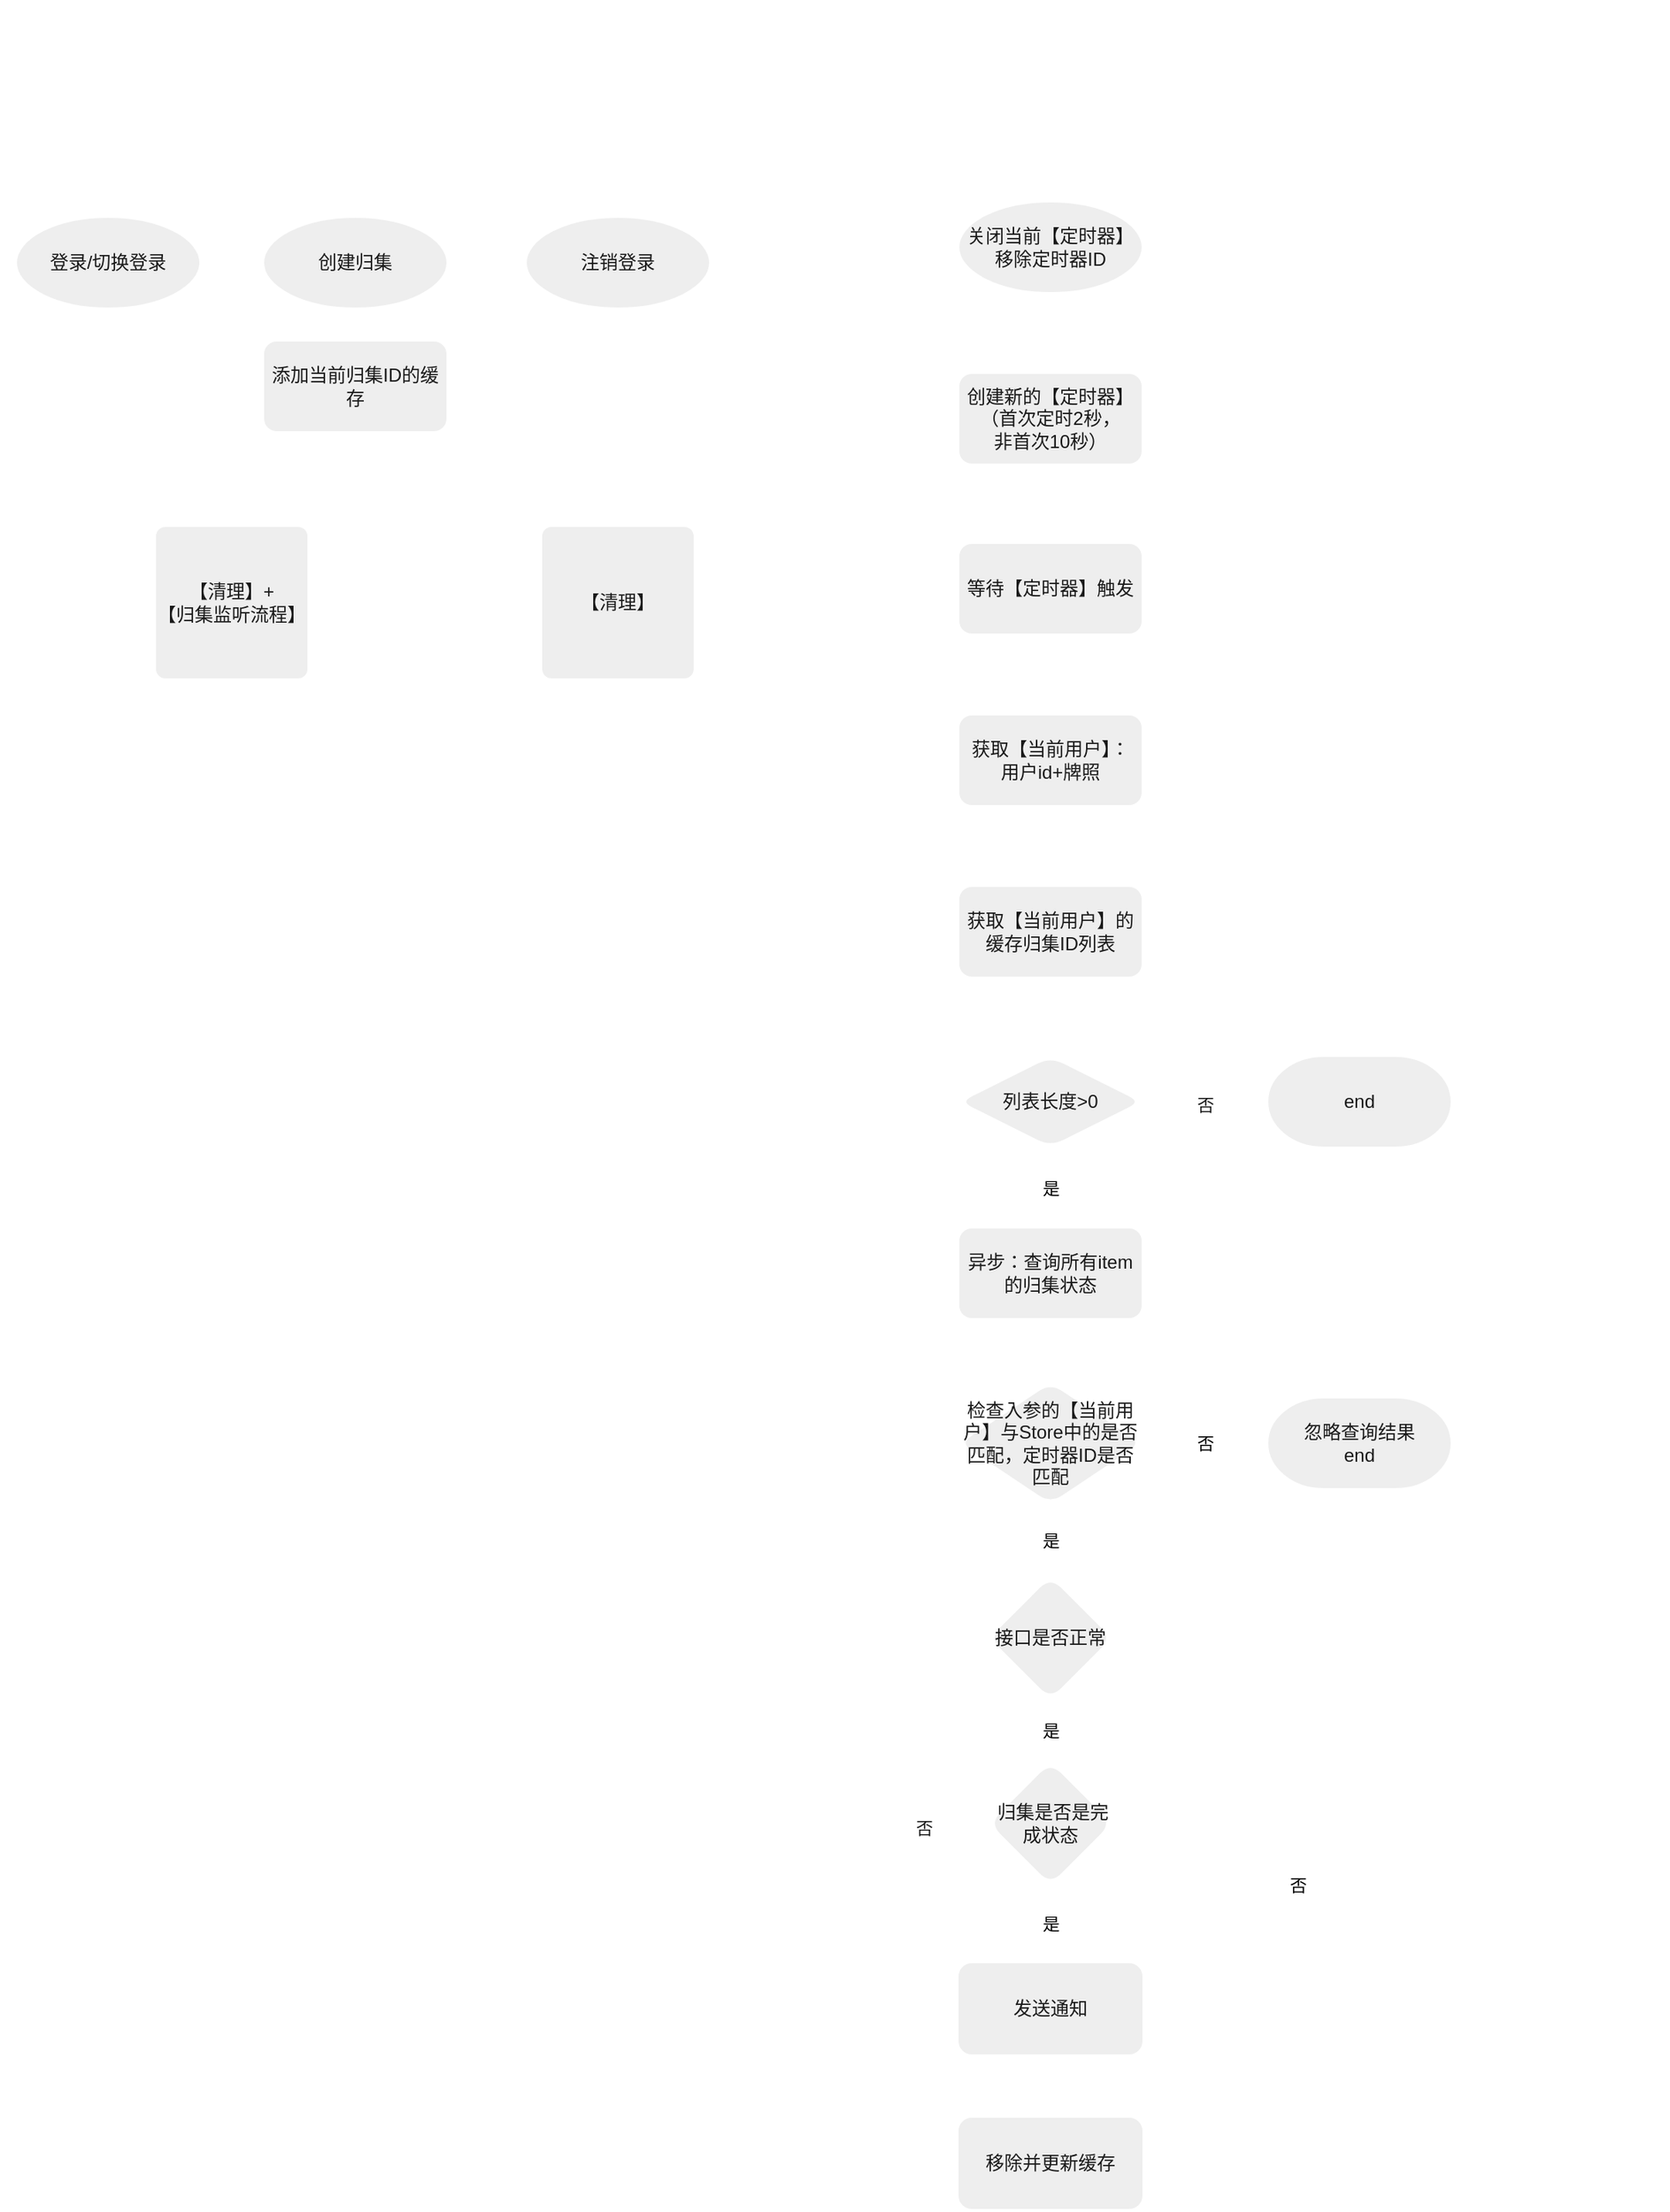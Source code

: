 <mxfile>
    <diagram name="Page-1" id="edf60f1a-56cd-e834-aa8a-f176f3a09ee4">
        <mxGraphModel dx="932" dy="764" grid="1" gridSize="10" guides="1" tooltips="1" connect="1" arrows="1" fold="1" page="1" pageScale="1" pageWidth="1100" pageHeight="850" background="none" math="0" shadow="0">
            <root>
                <mxCell id="0"/>
                <mxCell id="1" parent="0"/>
                <mxCell id="DXMoOa7pvSuEpX1q4dn--13" value="创建新的【定时器】&lt;br&gt;（首次定时2秒，&lt;br&gt;非首次10秒）" style="whiteSpace=wrap;html=1;strokeWidth=2;align=center;rounded=1;labelBackgroundColor=none;fillColor=#EEEEEE;strokeColor=#FFFFFF;fontColor=#1A1A1A;" parent="1" vertex="1">
                    <mxGeometry x="640" y="241" width="120" height="60" as="geometry"/>
                </mxCell>
                <mxCell id="TVt1up-PX-hTX620gNFp-18" style="edgeStyle=orthogonalEdgeStyle;rounded=1;orthogonalLoop=1;jettySize=auto;html=1;entryX=0.5;entryY=0;entryDx=0;entryDy=0;fontSize=11;align=center;labelBackgroundColor=none;strokeColor=#FFFFFF;fontColor=default;" parent="1" source="DXMoOa7pvSuEpX1q4dn--15" target="DXMoOa7pvSuEpX1q4dn--19" edge="1">
                    <mxGeometry relative="1" as="geometry"/>
                </mxCell>
                <mxCell id="DXMoOa7pvSuEpX1q4dn--15" value="获取【当前用户】的缓存归集ID列表" style="whiteSpace=wrap;html=1;strokeWidth=2;align=center;rounded=1;labelBackgroundColor=none;fillColor=#EEEEEE;strokeColor=#FFFFFF;fontColor=#1A1A1A;" parent="1" vertex="1">
                    <mxGeometry x="640" y="573" width="120" height="60" as="geometry"/>
                </mxCell>
                <mxCell id="DXMoOa7pvSuEpX1q4dn--54" value="" style="edgeStyle=orthogonalEdgeStyle;rounded=1;orthogonalLoop=1;jettySize=auto;html=1;align=center;labelBackgroundColor=none;strokeColor=#FFFFFF;fontColor=default;" parent="1" source="DXMoOa7pvSuEpX1q4dn--19" target="DXMoOa7pvSuEpX1q4dn--28" edge="1">
                    <mxGeometry relative="1" as="geometry"/>
                </mxCell>
                <mxCell id="DXMoOa7pvSuEpX1q4dn--55" value="否" style="edgeLabel;html=1;align=center;verticalAlign=middle;resizable=0;points=[];rounded=1;labelBackgroundColor=none;fontColor=#1A1A1A;" parent="DXMoOa7pvSuEpX1q4dn--54" vertex="1" connectable="0">
                    <mxGeometry y="-2" relative="1" as="geometry">
                        <mxPoint as="offset"/>
                    </mxGeometry>
                </mxCell>
                <mxCell id="DXMoOa7pvSuEpX1q4dn--19" value="列表长度&amp;gt;0" style="rhombus;whiteSpace=wrap;html=1;strokeWidth=2;align=center;rounded=1;labelBackgroundColor=none;fillColor=#EEEEEE;strokeColor=#FFFFFF;fontColor=#1A1A1A;" parent="1" vertex="1">
                    <mxGeometry x="640" y="683" width="120" height="60" as="geometry"/>
                </mxCell>
                <mxCell id="DXMoOa7pvSuEpX1q4dn--26" value="关闭当前【定时器】&lt;br&gt;移除定时器ID" style="strokeWidth=2;html=1;shape=mxgraph.flowchart.start_1;whiteSpace=wrap;align=center;rounded=1;labelBackgroundColor=none;fillColor=#EEEEEE;strokeColor=#FFFFFF;fontColor=#1A1A1A;" parent="1" vertex="1">
                    <mxGeometry x="640" y="130" width="120" height="60" as="geometry"/>
                </mxCell>
                <mxCell id="DXMoOa7pvSuEpX1q4dn--29" value="是" style="edgeStyle=orthogonalEdgeStyle;rounded=1;orthogonalLoop=1;jettySize=auto;html=1;entryX=0.5;entryY=0;entryDx=0;entryDy=0;align=center;labelBackgroundColor=none;strokeColor=#FFFFFF;fontColor=default;" parent="1" source="DXMoOa7pvSuEpX1q4dn--19" target="DXMoOa7pvSuEpX1q4dn--50" edge="1">
                    <mxGeometry relative="1" as="geometry">
                        <mxPoint x="1180" y="595" as="sourcePoint"/>
                        <mxPoint x="900" y="635" as="targetPoint"/>
                        <Array as="points">
                            <mxPoint x="700" y="725"/>
                            <mxPoint x="700" y="725"/>
                        </Array>
                    </mxGeometry>
                </mxCell>
                <mxCell id="DXMoOa7pvSuEpX1q4dn--28" value="end" style="strokeWidth=2;html=1;shape=mxgraph.flowchart.terminator;whiteSpace=wrap;align=center;rounded=1;labelBackgroundColor=none;fillColor=#EEEEEE;strokeColor=#FFFFFF;fontColor=#1A1A1A;" parent="1" vertex="1">
                    <mxGeometry x="840" y="683" width="120" height="60" as="geometry"/>
                </mxCell>
                <mxCell id="DXMoOa7pvSuEpX1q4dn--30" value="" style="endArrow=classic;html=1;rounded=1;exitX=0.5;exitY=1;exitDx=0;exitDy=0;exitPerimeter=0;entryX=0.5;entryY=0;entryDx=0;entryDy=0;align=center;labelBackgroundColor=none;strokeColor=#FFFFFF;fontColor=default;" parent="1" source="DXMoOa7pvSuEpX1q4dn--26" target="DXMoOa7pvSuEpX1q4dn--13" edge="1">
                    <mxGeometry width="50" height="50" relative="1" as="geometry">
                        <mxPoint x="880" y="215" as="sourcePoint"/>
                        <mxPoint x="810" y="155" as="targetPoint"/>
                    </mxGeometry>
                </mxCell>
                <mxCell id="DXMoOa7pvSuEpX1q4dn--34" value="" style="edgeStyle=orthogonalEdgeStyle;rounded=1;orthogonalLoop=1;jettySize=auto;html=1;align=center;labelBackgroundColor=none;strokeColor=#FFFFFF;fontColor=default;" parent="1" source="DXMoOa7pvSuEpX1q4dn--31" target="DXMoOa7pvSuEpX1q4dn--33" edge="1">
                    <mxGeometry relative="1" as="geometry"/>
                </mxCell>
                <mxCell id="DXMoOa7pvSuEpX1q4dn--31" value="等待【定时器】触发" style="whiteSpace=wrap;html=1;strokeWidth=2;align=center;rounded=1;labelBackgroundColor=none;fillColor=#EEEEEE;strokeColor=#FFFFFF;fontColor=#1A1A1A;" parent="1" vertex="1">
                    <mxGeometry x="640" y="351" width="120" height="60" as="geometry"/>
                </mxCell>
                <mxCell id="DXMoOa7pvSuEpX1q4dn--32" value="" style="endArrow=classic;html=1;rounded=1;exitX=0.5;exitY=1;exitDx=0;exitDy=0;align=center;labelBackgroundColor=none;strokeColor=#FFFFFF;fontColor=default;" parent="1" source="DXMoOa7pvSuEpX1q4dn--13" target="DXMoOa7pvSuEpX1q4dn--31" edge="1">
                    <mxGeometry width="50" height="50" relative="1" as="geometry">
                        <mxPoint x="970" y="355" as="sourcePoint"/>
                        <mxPoint x="1020" y="305" as="targetPoint"/>
                    </mxGeometry>
                </mxCell>
                <mxCell id="DXMoOa7pvSuEpX1q4dn--33" value="获取【当前用户】：&lt;br&gt;用户id+牌照" style="whiteSpace=wrap;html=1;strokeWidth=2;align=center;rounded=1;labelBackgroundColor=none;fillColor=#EEEEEE;strokeColor=#FFFFFF;fontColor=#1A1A1A;" parent="1" vertex="1">
                    <mxGeometry x="640" y="462" width="120" height="60" as="geometry"/>
                </mxCell>
                <mxCell id="DXMoOa7pvSuEpX1q4dn--35" value="" style="endArrow=classic;html=1;rounded=1;exitX=0.5;exitY=1;exitDx=0;exitDy=0;entryX=0.5;entryY=0;entryDx=0;entryDy=0;align=center;labelBackgroundColor=none;strokeColor=#FFFFFF;fontColor=default;" parent="1" source="DXMoOa7pvSuEpX1q4dn--33" target="DXMoOa7pvSuEpX1q4dn--15" edge="1">
                    <mxGeometry width="50" height="50" relative="1" as="geometry">
                        <mxPoint x="930" y="465" as="sourcePoint"/>
                        <mxPoint x="980" y="415" as="targetPoint"/>
                    </mxGeometry>
                </mxCell>
                <mxCell id="DXMoOa7pvSuEpX1q4dn--42" value="" style="edgeStyle=orthogonalEdgeStyle;rounded=1;orthogonalLoop=1;jettySize=auto;html=1;labelBackgroundColor=none;strokeColor=#FFFFFF;fontColor=default;" parent="1" source="DXMoOa7pvSuEpX1q4dn--39" target="DXMoOa7pvSuEpX1q4dn--41" edge="1">
                    <mxGeometry relative="1" as="geometry"/>
                </mxCell>
                <mxCell id="DXMoOa7pvSuEpX1q4dn--39" value="创建归集" style="strokeWidth=2;html=1;shape=mxgraph.flowchart.start_1;whiteSpace=wrap;rounded=1;labelBackgroundColor=none;fillColor=#EEEEEE;strokeColor=#FFFFFF;fontColor=#1A1A1A;" parent="1" vertex="1">
                    <mxGeometry x="190" y="140" width="120" height="60" as="geometry"/>
                </mxCell>
                <mxCell id="DXMoOa7pvSuEpX1q4dn--40" value="登录/切换登录" style="strokeWidth=2;html=1;shape=mxgraph.flowchart.start_1;whiteSpace=wrap;rounded=1;labelBackgroundColor=none;fillColor=#EEEEEE;strokeColor=#FFFFFF;fontColor=#1A1A1A;" parent="1" vertex="1">
                    <mxGeometry x="30" y="140" width="120" height="60" as="geometry"/>
                </mxCell>
                <mxCell id="DXMoOa7pvSuEpX1q4dn--41" value="添加当前归集ID的缓存" style="whiteSpace=wrap;html=1;strokeWidth=2;rounded=1;labelBackgroundColor=none;fillColor=#EEEEEE;strokeColor=#FFFFFF;fontColor=#1A1A1A;" parent="1" vertex="1">
                    <mxGeometry x="190" y="220" width="120" height="60" as="geometry"/>
                </mxCell>
                <mxCell id="DXMoOa7pvSuEpX1q4dn--43" value="" style="endArrow=classic;html=1;rounded=1;exitX=0.5;exitY=1;exitDx=0;exitDy=0;exitPerimeter=0;labelBackgroundColor=none;strokeColor=#FFFFFF;fontColor=default;" parent="1" source="DXMoOa7pvSuEpX1q4dn--40" target="TVt1up-PX-hTX620gNFp-9" edge="1">
                    <mxGeometry width="50" height="50" relative="1" as="geometry">
                        <mxPoint x="380" y="470" as="sourcePoint"/>
                        <mxPoint x="165.714" y="330" as="targetPoint"/>
                        <Array as="points">
                            <mxPoint x="90" y="300"/>
                            <mxPoint x="170" y="300"/>
                        </Array>
                    </mxGeometry>
                </mxCell>
                <mxCell id="DXMoOa7pvSuEpX1q4dn--45" value="" style="endArrow=none;html=1;rounded=1;entryX=0.5;entryY=1;entryDx=0;entryDy=0;labelBackgroundColor=none;strokeColor=#FFFFFF;fontColor=default;" parent="1" target="DXMoOa7pvSuEpX1q4dn--41" edge="1">
                    <mxGeometry width="50" height="50" relative="1" as="geometry">
                        <mxPoint x="170" y="300" as="sourcePoint"/>
                        <mxPoint x="430" y="420" as="targetPoint"/>
                        <Array as="points">
                            <mxPoint x="250" y="300"/>
                        </Array>
                    </mxGeometry>
                </mxCell>
                <mxCell id="DXMoOa7pvSuEpX1q4dn--59" value="" style="edgeStyle=orthogonalEdgeStyle;rounded=1;orthogonalLoop=1;jettySize=auto;html=1;align=center;labelBackgroundColor=none;strokeColor=#FFFFFF;fontColor=default;" parent="1" source="DXMoOa7pvSuEpX1q4dn--50" target="DXMoOa7pvSuEpX1q4dn--58" edge="1">
                    <mxGeometry relative="1" as="geometry"/>
                </mxCell>
                <mxCell id="DXMoOa7pvSuEpX1q4dn--50" value="异步：查询所有item的归集状态" style="whiteSpace=wrap;html=1;strokeWidth=2;align=center;rounded=1;labelBackgroundColor=none;fillColor=#EEEEEE;strokeColor=#FFFFFF;fontColor=#1A1A1A;" parent="1" vertex="1">
                    <mxGeometry x="640" y="794" width="120" height="60" as="geometry"/>
                </mxCell>
                <mxCell id="DXMoOa7pvSuEpX1q4dn--63" value="否" style="edgeStyle=orthogonalEdgeStyle;rounded=1;orthogonalLoop=1;jettySize=auto;html=1;align=center;labelBackgroundColor=none;strokeColor=#FFFFFF;fontColor=default;" parent="1" source="DXMoOa7pvSuEpX1q4dn--58" target="DXMoOa7pvSuEpX1q4dn--62" edge="1">
                    <mxGeometry relative="1" as="geometry"/>
                </mxCell>
                <mxCell id="TVt1up-PX-hTX620gNFp-5" value="是" style="edgeStyle=orthogonalEdgeStyle;rounded=1;orthogonalLoop=1;jettySize=auto;html=1;align=center;labelBackgroundColor=none;strokeColor=#FFFFFF;fontColor=default;" parent="1" source="DXMoOa7pvSuEpX1q4dn--58" target="icT5uSbhz-Hysp3IrD6e-1" edge="1">
                    <mxGeometry relative="1" as="geometry">
                        <mxPoint x="700" y="1015" as="targetPoint"/>
                    </mxGeometry>
                </mxCell>
                <mxCell id="DXMoOa7pvSuEpX1q4dn--58" value="检查入参的【当前用户】与Store中的是否匹配，定时器ID是否匹配" style="rhombus;whiteSpace=wrap;html=1;strokeWidth=2;align=center;rounded=1;labelBackgroundColor=none;fillColor=#EEEEEE;strokeColor=#FFFFFF;fontColor=#1A1A1A;" parent="1" vertex="1">
                    <mxGeometry x="640" y="894" width="120" height="80" as="geometry"/>
                </mxCell>
                <mxCell id="DXMoOa7pvSuEpX1q4dn--62" value="忽略查询结果&lt;br&gt;end" style="strokeWidth=2;html=1;shape=mxgraph.flowchart.terminator;whiteSpace=wrap;align=center;rounded=1;labelBackgroundColor=none;fillColor=#EEEEEE;strokeColor=#FFFFFF;fontColor=#1A1A1A;" parent="1" vertex="1">
                    <mxGeometry x="840" y="904" width="120" height="60" as="geometry"/>
                </mxCell>
                <mxCell id="TVt1up-PX-hTX620gNFp-1" value="" style="strokeWidth=2;html=1;shape=mxgraph.flowchart.annotation_2;align=center;labelPosition=right;pointerEvents=1;rounded=1;labelBackgroundColor=none;fillColor=#EEEEEE;strokeColor=#FFFFFF;fontColor=#1A1A1A;" parent="1" vertex="1">
                    <mxGeometry x="960" y="884" width="50" height="100" as="geometry"/>
                </mxCell>
                <mxCell id="TVt1up-PX-hTX620gNFp-2" value="key值不匹配，说明&lt;br&gt;1.用户已变更&lt;br style=&quot;font-size: 11px&quot;&gt;2.有其他流程，创建&lt;br&gt;了新的定时器" style="text;html=1;align=left;verticalAlign=middle;resizable=0;points=[];autosize=1;strokeColor=none;fontSize=11;rounded=1;labelBackgroundColor=none;fontColor=#FFFFFF;" parent="1" vertex="1">
                    <mxGeometry x="990" y="904" width="110" height="60" as="geometry"/>
                </mxCell>
                <mxCell id="TVt1up-PX-hTX620gNFp-8" style="edgeStyle=orthogonalEdgeStyle;rounded=1;orthogonalLoop=1;jettySize=auto;html=1;entryX=0;entryY=0.5;entryDx=0;entryDy=0;align=center;labelBackgroundColor=none;strokeColor=#FFFFFF;fontColor=default;" parent="1" source="icT5uSbhz-Hysp3IrD6e-2" target="DXMoOa7pvSuEpX1q4dn--13" edge="1">
                    <mxGeometry relative="1" as="geometry">
                        <Array as="points">
                            <mxPoint x="570" y="1400"/>
                            <mxPoint x="570" y="271"/>
                        </Array>
                        <mxPoint x="640" y="1045" as="sourcePoint"/>
                    </mxGeometry>
                </mxCell>
                <mxCell id="TVt1up-PX-hTX620gNFp-9" value="【清理】+&lt;br&gt;【归集监听流程】" style="rounded=1;whiteSpace=wrap;html=1;absoluteArcSize=1;arcSize=14;strokeWidth=2;align=center;labelBackgroundColor=none;fillColor=#EEEEEE;strokeColor=#FFFFFF;fontColor=#1A1A1A;" parent="1" vertex="1">
                    <mxGeometry x="120" y="340" width="100" height="100" as="geometry"/>
                </mxCell>
                <mxCell id="TVt1up-PX-hTX620gNFp-10" value="&lt;h1&gt;归集完成通知的监听流程&lt;/h1&gt;&lt;p&gt;创建归集后，缓存归集id，轮询归集状态，成功或失败后给出弹窗提示，并清除缓存的归集id&lt;br&gt;&lt;/p&gt;" style="text;html=1;strokeColor=none;fillColor=none;spacing=5;spacingTop=-20;whiteSpace=wrap;overflow=hidden;rounded=1;align=center;labelBackgroundColor=none;fontColor=#FFFFFF;" parent="1" vertex="1">
                    <mxGeometry x="640" y="10" width="360" height="90" as="geometry"/>
                </mxCell>
                <mxCell id="TVt1up-PX-hTX620gNFp-12" value="&lt;h1&gt;【归集监听流程】触发场景&lt;/h1&gt;&lt;p&gt;1.登录/切换用户；2.创建归集；3.注销登录&lt;/p&gt;" style="text;html=1;strokeColor=none;fillColor=none;spacing=5;spacingTop=-20;whiteSpace=wrap;overflow=hidden;rounded=1;align=center;labelBackgroundColor=none;fontColor=#FFFFFF;" parent="1" vertex="1">
                    <mxGeometry x="20" y="10" width="450" height="90" as="geometry"/>
                </mxCell>
                <mxCell id="TVt1up-PX-hTX620gNFp-15" style="edgeStyle=orthogonalEdgeStyle;rounded=1;orthogonalLoop=1;jettySize=auto;html=1;align=center;labelBackgroundColor=none;strokeColor=#FFFFFF;fontColor=default;" parent="1" source="TVt1up-PX-hTX620gNFp-13" target="TVt1up-PX-hTX620gNFp-14" edge="1">
                    <mxGeometry relative="1" as="geometry"/>
                </mxCell>
                <mxCell id="TVt1up-PX-hTX620gNFp-13" value="注销登录" style="strokeWidth=2;html=1;shape=mxgraph.flowchart.start_1;whiteSpace=wrap;rounded=1;labelBackgroundColor=none;fillColor=#EEEEEE;strokeColor=#FFFFFF;fontColor=#1A1A1A;" parent="1" vertex="1">
                    <mxGeometry x="360" y="140" width="120" height="60" as="geometry"/>
                </mxCell>
                <mxCell id="TVt1up-PX-hTX620gNFp-14" value="【清理】" style="rounded=1;whiteSpace=wrap;html=1;absoluteArcSize=1;arcSize=14;strokeWidth=2;align=center;labelBackgroundColor=none;fillColor=#EEEEEE;strokeColor=#FFFFFF;fontColor=#1A1A1A;" parent="1" vertex="1">
                    <mxGeometry x="370" y="340" width="100" height="100" as="geometry"/>
                </mxCell>
                <mxCell id="TVt1up-PX-hTX620gNFp-16" value="" style="strokeWidth=2;html=1;shape=mxgraph.flowchart.annotation_2;align=left;labelPosition=right;pointerEvents=1;rounded=1;labelBackgroundColor=none;fillColor=#EEEEEE;strokeColor=#FFFFFF;fontColor=#1A1A1A;" parent="1" vertex="1">
                    <mxGeometry x="810" y="110" width="50" height="100" as="geometry"/>
                </mxCell>
                <mxCell id="TVt1up-PX-hTX620gNFp-17" value="在每次创建前清理" style="text;html=1;strokeColor=none;fillColor=none;align=center;verticalAlign=middle;whiteSpace=wrap;rounded=1;labelBackgroundColor=none;fontColor=#FFFFFF;" parent="1" vertex="1">
                    <mxGeometry x="840" y="140" width="150" height="20" as="geometry"/>
                </mxCell>
                <mxCell id="icT5uSbhz-Hysp3IrD6e-3" value="否" style="edgeStyle=orthogonalEdgeStyle;rounded=1;orthogonalLoop=1;jettySize=auto;html=1;exitX=1;exitY=0.5;exitDx=0;exitDy=0;labelBackgroundColor=none;strokeColor=#FFFFFF;fontColor=default;" parent="1" source="icT5uSbhz-Hysp3IrD6e-1" target="icT5uSbhz-Hysp3IrD6e-2" edge="1">
                    <mxGeometry relative="1" as="geometry">
                        <Array as="points">
                            <mxPoint x="860" y="1060"/>
                            <mxPoint x="860" y="1400"/>
                        </Array>
                    </mxGeometry>
                </mxCell>
                <mxCell id="icT5uSbhz-Hysp3IrD6e-5" value="是" style="edgeStyle=orthogonalEdgeStyle;rounded=1;orthogonalLoop=1;jettySize=auto;html=1;labelBackgroundColor=none;strokeColor=#FFFFFF;fontColor=default;" parent="1" source="icT5uSbhz-Hysp3IrD6e-1" target="icT5uSbhz-Hysp3IrD6e-6" edge="1">
                    <mxGeometry relative="1" as="geometry">
                        <mxPoint x="800" y="1060" as="targetPoint"/>
                    </mxGeometry>
                </mxCell>
                <mxCell id="icT5uSbhz-Hysp3IrD6e-1" value="接口是否正常" style="rhombus;whiteSpace=wrap;html=1;rounded=1;labelBackgroundColor=none;fillColor=#EEEEEE;strokeColor=#FFFFFF;fontColor=#1A1A1A;" parent="1" vertex="1">
                    <mxGeometry x="660" y="1020" width="80" height="80" as="geometry"/>
                </mxCell>
                <mxCell id="icT5uSbhz-Hysp3IrD6e-2" value="移除并更新缓存" style="whiteSpace=wrap;html=1;rounded=1;labelBackgroundColor=none;fillColor=#EEEEEE;strokeColor=#FFFFFF;fontColor=#1A1A1A;" parent="1" vertex="1">
                    <mxGeometry x="640" y="1370" width="120" height="60" as="geometry"/>
                </mxCell>
                <mxCell id="icT5uSbhz-Hysp3IrD6e-9" value="是" style="edgeStyle=orthogonalEdgeStyle;rounded=1;orthogonalLoop=1;jettySize=auto;html=1;labelBackgroundColor=none;strokeColor=#FFFFFF;fontColor=default;" parent="1" source="icT5uSbhz-Hysp3IrD6e-6" target="icT5uSbhz-Hysp3IrD6e-8" edge="1">
                    <mxGeometry relative="1" as="geometry"/>
                </mxCell>
                <mxCell id="icT5uSbhz-Hysp3IrD6e-11" style="edgeStyle=orthogonalEdgeStyle;rounded=1;orthogonalLoop=1;jettySize=auto;html=1;labelBackgroundColor=none;strokeColor=#FFFFFF;fontColor=default;" parent="1" source="icT5uSbhz-Hysp3IrD6e-6" edge="1">
                    <mxGeometry relative="1" as="geometry">
                        <mxPoint x="570" y="1180" as="targetPoint"/>
                    </mxGeometry>
                </mxCell>
                <mxCell id="icT5uSbhz-Hysp3IrD6e-12" value="否" style="edgeLabel;html=1;align=center;verticalAlign=middle;resizable=0;points=[];rounded=1;labelBackgroundColor=none;fontColor=#1A1A1A;" parent="icT5uSbhz-Hysp3IrD6e-11" vertex="1" connectable="0">
                    <mxGeometry x="-0.072" y="3" relative="1" as="geometry">
                        <mxPoint as="offset"/>
                    </mxGeometry>
                </mxCell>
                <mxCell id="icT5uSbhz-Hysp3IrD6e-6" value="&amp;nbsp;归集是否是完成状态" style="rhombus;whiteSpace=wrap;html=1;rounded=1;labelBackgroundColor=none;fillColor=#EEEEEE;strokeColor=#FFFFFF;fontColor=#1A1A1A;" parent="1" vertex="1">
                    <mxGeometry x="660" y="1140" width="80" height="80" as="geometry"/>
                </mxCell>
                <mxCell id="icT5uSbhz-Hysp3IrD6e-10" style="edgeStyle=orthogonalEdgeStyle;rounded=1;orthogonalLoop=1;jettySize=auto;html=1;labelBackgroundColor=none;strokeColor=#FFFFFF;fontColor=default;" parent="1" source="icT5uSbhz-Hysp3IrD6e-8" target="icT5uSbhz-Hysp3IrD6e-2" edge="1">
                    <mxGeometry relative="1" as="geometry"/>
                </mxCell>
                <mxCell id="icT5uSbhz-Hysp3IrD6e-8" value="发送通知" style="whiteSpace=wrap;html=1;rounded=1;labelBackgroundColor=none;fillColor=#EEEEEE;strokeColor=#FFFFFF;fontColor=#1A1A1A;" parent="1" vertex="1">
                    <mxGeometry x="640" y="1270" width="120" height="60" as="geometry"/>
                </mxCell>
            </root>
        </mxGraphModel>
    </diagram>
</mxfile>